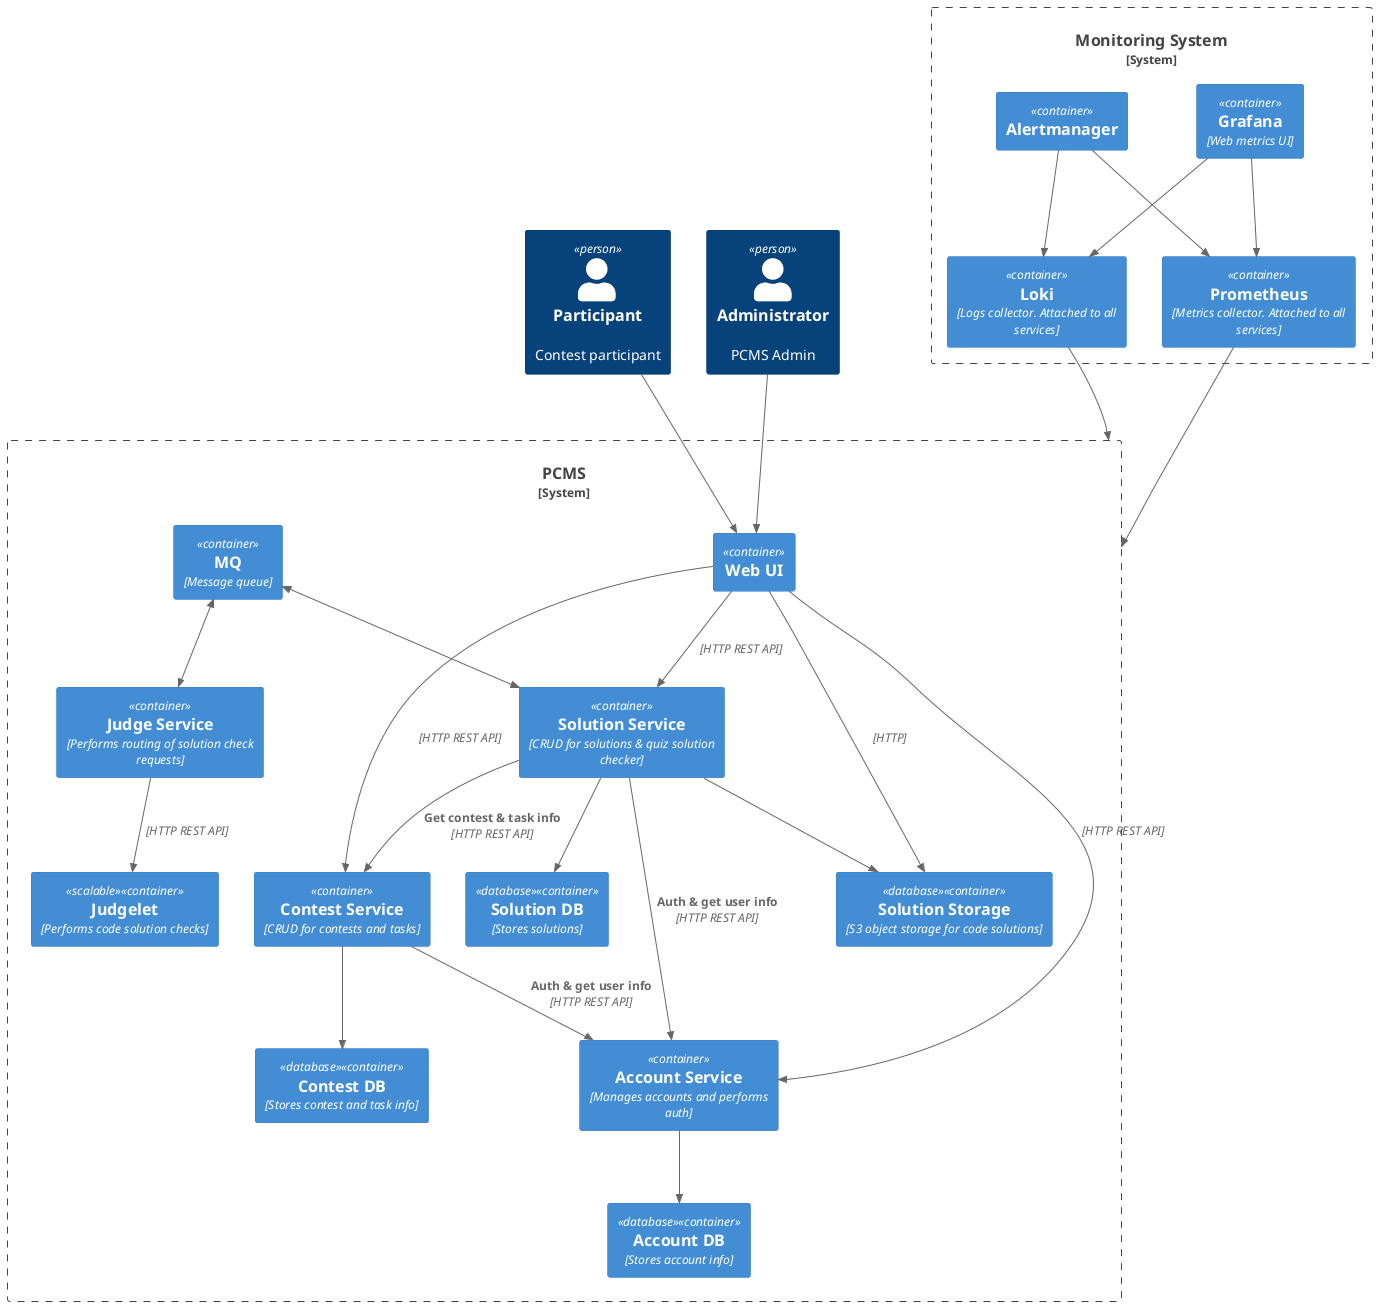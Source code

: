 @startuml
!include <C4/C4_Container>
System_Boundary(PCMS,"PCMS"){
    Container(Web_UI, "Web UI", "",$tags="")
    Container(Account_Service, "Account Service", "Manages accounts and performs auth",$tags="")
    Container(Account_DB, "Account DB", "Stores account info",$tags="database")
    Container(Contest_Service, "Contest Service", "CRUD for contests and tasks",$tags="")
    Container(Contest_DB, "Contest DB", "Stores contest and task info",$tags="database")
    Container(Solution_Service, "Solution Service", "CRUD for solutions & quiz solution checker",$tags="")
    Container(Solution_DB, "Solution DB", "Stores solutions",$tags="database")
    Container(Solution_Storage, "Solution Storage", "S3 object storage for code solutions",$tags="database")
    Container(MQ, "MQ", "Message queue",$tags="")
    Container(Judge_Service, "Judge Service", "Performs routing of solution check requests",$tags="")
    Container(Judgelet, "Judgelet", "Performs code solution checks",$tags="scalable")
}

System_Boundary(Monitoring_System,"Monitoring System"){
    Container(Loki, "Loki", "Logs collector. Attached to all services",$tags="")
    Container(Prometheus, "Prometheus", "Metrics collector. Attached to all services",$tags="")
    Container(Grafana, "Grafana", "Web metrics UI",$tags="")
    Container(Alertmanager, "Alertmanager", "",$tags="")
}

Person(Participant, "Participant", "Contest participant",$tags="")

Person(Administrator, "Administrator", "PCMS Admin",$tags="")

Rel(Participant, Web_UI, "","")

Rel(Administrator, Web_UI, "","")

Rel(Web_UI, Account_Service, "","HTTP REST API")

Rel(Web_UI, Contest_Service, "","HTTP REST API")

Rel(Web_UI, Solution_Service, "","HTTP REST API")

Rel(Web_UI, Solution_Storage, "","HTTP")

Rel(Account_Service, Account_DB, "","")

Rel(Contest_Service, Account_Service, "Auth & get user info","HTTP REST API")

Rel(Contest_Service, Contest_DB, "","")

Rel(Solution_Service, Account_Service, "Auth & get user info","HTTP REST API")

Rel(Solution_Service, Contest_Service, "Get contest & task info","HTTP REST API")

Rel(Solution_Service, Solution_DB, "","")

Rel(Solution_Service, Solution_Storage, "","")

BiRel(MQ, Solution_Service, "","")

BiRel(MQ, Judge_Service, "","")

Rel(Judge_Service, Judgelet, "","HTTP REST API")

Rel(Loki, PCMS, "","")

Rel(Prometheus, PCMS, "","")

Rel(Grafana, Loki, "","")

Rel(Grafana, Prometheus, "","")

Rel(Alertmanager, Loki, "","")

Rel(Alertmanager, Prometheus, "","")
@enduml

